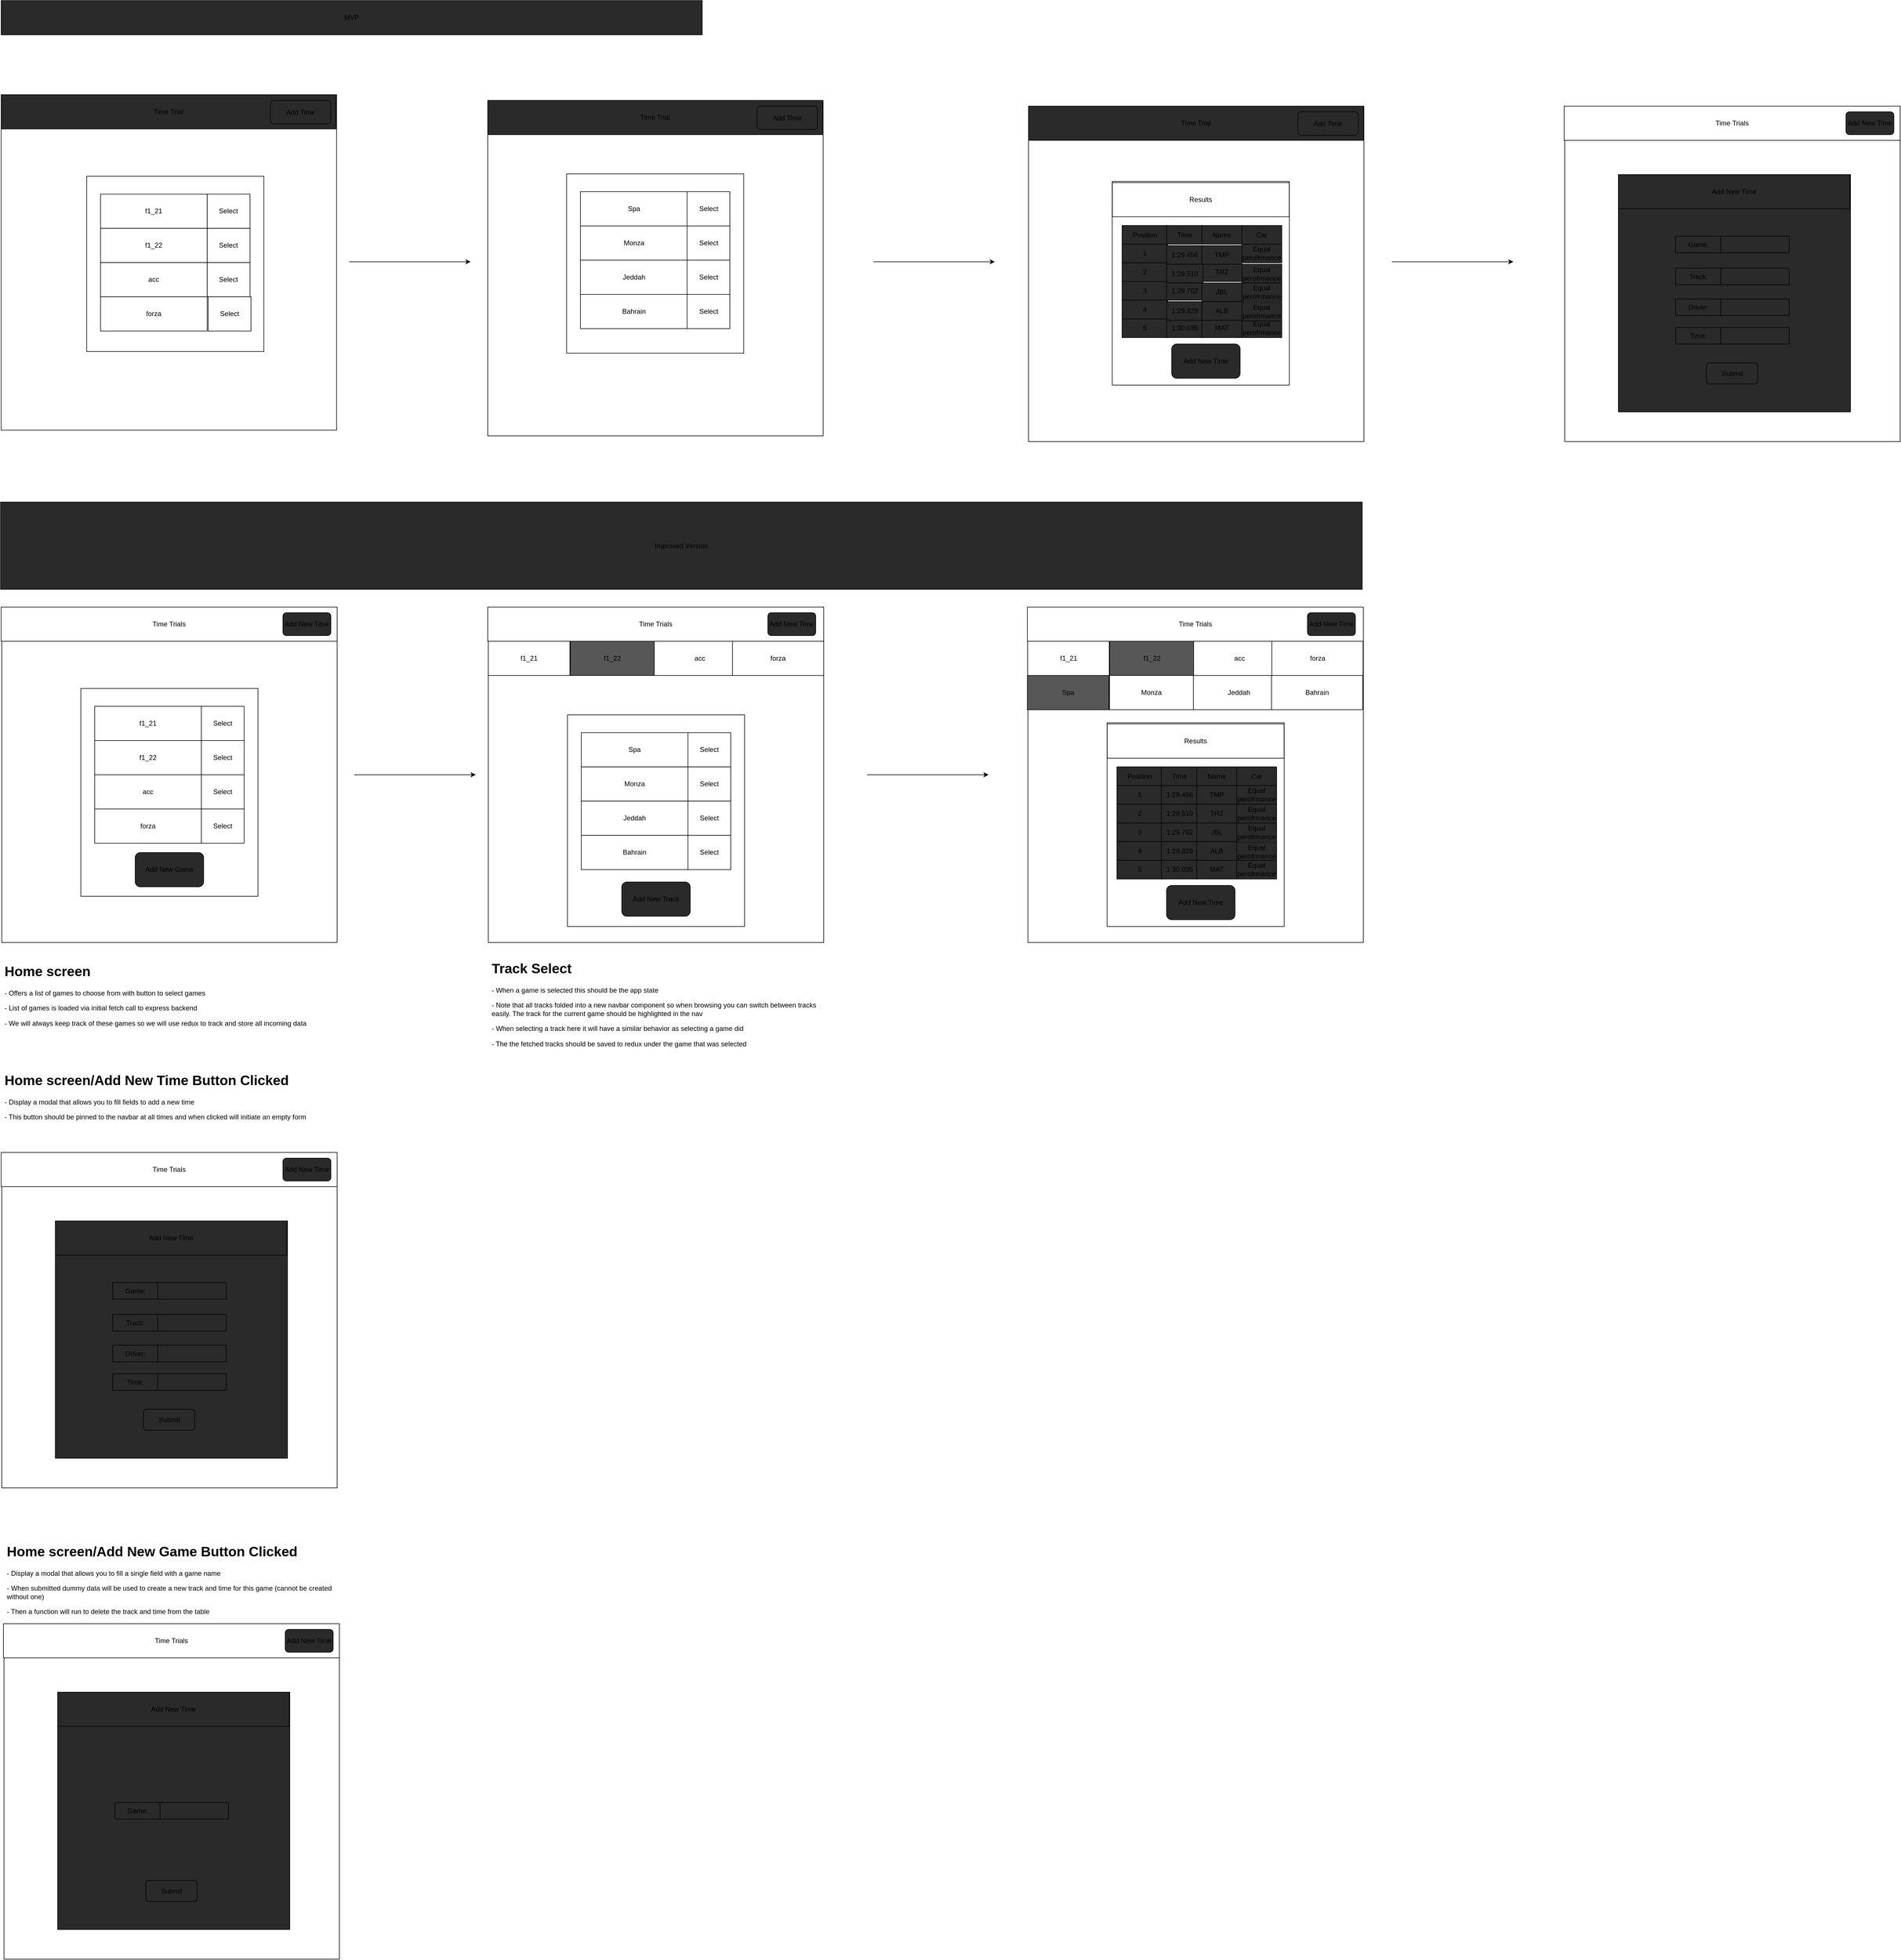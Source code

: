 <mxfile>
    <diagram id="E6WzANe-bvIu9jqoFTJZ" name="Page-1">
        <mxGraphModel dx="1384" dy="2900" grid="0" gridSize="10" guides="1" tooltips="1" connect="1" arrows="1" fold="1" page="0" pageScale="1" pageWidth="850" pageHeight="1100" math="0" shadow="0">
            <root>
                <mxCell id="0"/>
                <mxCell id="1" parent="0"/>
                <mxCell id="247" value="" style="whiteSpace=wrap;html=1;aspect=fixed;" vertex="1" parent="1">
                    <mxGeometry x="1887" y="-723" width="588" height="588" as="geometry"/>
                </mxCell>
                <mxCell id="2" value="" style="whiteSpace=wrap;html=1;aspect=fixed;" vertex="1" parent="1">
                    <mxGeometry x="87" y="155" width="588" height="588" as="geometry"/>
                </mxCell>
                <mxCell id="3" value="" style="rounded=0;whiteSpace=wrap;html=1;" vertex="1" parent="1">
                    <mxGeometry x="225.75" y="297.75" width="310.5" height="364.25" as="geometry"/>
                </mxCell>
                <mxCell id="4" value="f1_21" style="rounded=0;whiteSpace=wrap;html=1;" vertex="1" parent="1">
                    <mxGeometry x="250" y="329" width="187" height="60" as="geometry"/>
                </mxCell>
                <mxCell id="5" value="Time Trials" style="rounded=0;whiteSpace=wrap;html=1;" vertex="1" parent="1">
                    <mxGeometry x="86" y="155" width="589" height="60" as="geometry"/>
                </mxCell>
                <mxCell id="6" value="Select" style="rounded=0;whiteSpace=wrap;html=1;" vertex="1" parent="1">
                    <mxGeometry x="437" y="329" width="75" height="60" as="geometry"/>
                </mxCell>
                <mxCell id="7" value="f1_22" style="rounded=0;whiteSpace=wrap;html=1;" vertex="1" parent="1">
                    <mxGeometry x="250" y="389" width="187" height="60" as="geometry"/>
                </mxCell>
                <mxCell id="8" value="Select" style="rounded=0;whiteSpace=wrap;html=1;" vertex="1" parent="1">
                    <mxGeometry x="437" y="389" width="75" height="60" as="geometry"/>
                </mxCell>
                <mxCell id="9" value="acc" style="rounded=0;whiteSpace=wrap;html=1;" vertex="1" parent="1">
                    <mxGeometry x="250" y="449" width="187" height="60" as="geometry"/>
                </mxCell>
                <mxCell id="10" value="Select" style="rounded=0;whiteSpace=wrap;html=1;" vertex="1" parent="1">
                    <mxGeometry x="437" y="449" width="75" height="60" as="geometry"/>
                </mxCell>
                <mxCell id="11" value="forza" style="rounded=0;whiteSpace=wrap;html=1;" vertex="1" parent="1">
                    <mxGeometry x="250" y="509" width="187" height="60" as="geometry"/>
                </mxCell>
                <mxCell id="12" value="Select" style="rounded=0;whiteSpace=wrap;html=1;" vertex="1" parent="1">
                    <mxGeometry x="437" y="509" width="75" height="60" as="geometry"/>
                </mxCell>
                <mxCell id="13" value="" style="endArrow=classic;html=1;" edge="1" parent="1">
                    <mxGeometry width="50" height="50" relative="1" as="geometry">
                        <mxPoint x="705" y="449" as="sourcePoint"/>
                        <mxPoint x="918" y="449" as="targetPoint"/>
                    </mxGeometry>
                </mxCell>
                <mxCell id="14" value="" style="whiteSpace=wrap;html=1;aspect=fixed;" vertex="1" parent="1">
                    <mxGeometry x="940" y="155" width="588" height="588" as="geometry"/>
                </mxCell>
                <mxCell id="15" value="" style="rounded=0;whiteSpace=wrap;html=1;" vertex="1" parent="1">
                    <mxGeometry x="1078.75" y="344" width="310.5" height="371" as="geometry"/>
                </mxCell>
                <mxCell id="16" value="Spa" style="rounded=0;whiteSpace=wrap;html=1;" vertex="1" parent="1">
                    <mxGeometry x="1103" y="375.25" width="187" height="60" as="geometry"/>
                </mxCell>
                <mxCell id="17" value="Time Trials" style="rounded=0;whiteSpace=wrap;html=1;" vertex="1" parent="1">
                    <mxGeometry x="939" y="155" width="589" height="60" as="geometry"/>
                </mxCell>
                <mxCell id="18" value="Select" style="rounded=0;whiteSpace=wrap;html=1;" vertex="1" parent="1">
                    <mxGeometry x="1290" y="375.25" width="75" height="60" as="geometry"/>
                </mxCell>
                <mxCell id="19" value="Monza" style="rounded=0;whiteSpace=wrap;html=1;" vertex="1" parent="1">
                    <mxGeometry x="1103" y="435.25" width="187" height="60" as="geometry"/>
                </mxCell>
                <mxCell id="20" value="Select" style="rounded=0;whiteSpace=wrap;html=1;" vertex="1" parent="1">
                    <mxGeometry x="1290" y="435.25" width="75" height="60" as="geometry"/>
                </mxCell>
                <mxCell id="21" value="Jeddah" style="rounded=0;whiteSpace=wrap;html=1;" vertex="1" parent="1">
                    <mxGeometry x="1103" y="495.25" width="187" height="60" as="geometry"/>
                </mxCell>
                <mxCell id="22" value="Select" style="rounded=0;whiteSpace=wrap;html=1;" vertex="1" parent="1">
                    <mxGeometry x="1290" y="495.25" width="75" height="60" as="geometry"/>
                </mxCell>
                <mxCell id="23" value="Bahrain" style="rounded=0;whiteSpace=wrap;html=1;" vertex="1" parent="1">
                    <mxGeometry x="1103" y="555.25" width="187" height="60" as="geometry"/>
                </mxCell>
                <mxCell id="24" value="Select" style="rounded=0;whiteSpace=wrap;html=1;" vertex="1" parent="1">
                    <mxGeometry x="1290" y="555.25" width="75" height="60" as="geometry"/>
                </mxCell>
                <mxCell id="25" value="" style="rounded=0;whiteSpace=wrap;html=1;" vertex="1" parent="1">
                    <mxGeometry x="941" y="215" width="587" height="60" as="geometry"/>
                </mxCell>
                <mxCell id="26" value="f1_21" style="rounded=0;whiteSpace=wrap;html=1;" vertex="1" parent="1">
                    <mxGeometry x="940" y="215" width="143" height="60" as="geometry"/>
                </mxCell>
                <mxCell id="27" value="f1_22" style="rounded=0;whiteSpace=wrap;html=1;fillColor=#575757;" vertex="1" parent="1">
                    <mxGeometry x="1084" y="215" width="147" height="60" as="geometry"/>
                </mxCell>
                <mxCell id="28" value="acc" style="rounded=0;whiteSpace=wrap;html=1;" vertex="1" parent="1">
                    <mxGeometry x="1231" y="215" width="160" height="60" as="geometry"/>
                </mxCell>
                <mxCell id="29" value="forza" style="rounded=0;whiteSpace=wrap;html=1;" vertex="1" parent="1">
                    <mxGeometry x="1368" y="215" width="160" height="60" as="geometry"/>
                </mxCell>
                <mxCell id="30" value="" style="whiteSpace=wrap;html=1;aspect=fixed;" vertex="1" parent="1">
                    <mxGeometry x="1886" y="155" width="588" height="588" as="geometry"/>
                </mxCell>
                <mxCell id="31" value="" style="rounded=0;whiteSpace=wrap;html=1;" vertex="1" parent="1">
                    <mxGeometry x="2024.75" y="358" width="310.5" height="357" as="geometry"/>
                </mxCell>
                <mxCell id="33" value="Time Trials" style="rounded=0;whiteSpace=wrap;html=1;" vertex="1" parent="1">
                    <mxGeometry x="1885" y="155" width="589" height="60" as="geometry"/>
                </mxCell>
                <mxCell id="41" value="" style="rounded=0;whiteSpace=wrap;html=1;" vertex="1" parent="1">
                    <mxGeometry x="1887" y="215" width="587" height="60" as="geometry"/>
                </mxCell>
                <mxCell id="46" value="" style="endArrow=classic;html=1;" edge="1" parent="1">
                    <mxGeometry width="50" height="50" relative="1" as="geometry">
                        <mxPoint x="1604" y="449" as="sourcePoint"/>
                        <mxPoint x="1817" y="449" as="targetPoint"/>
                    </mxGeometry>
                </mxCell>
                <mxCell id="47" value="Spa" style="rounded=0;whiteSpace=wrap;html=1;fillColor=#575757;" vertex="1" parent="1">
                    <mxGeometry x="1885" y="275" width="143" height="60" as="geometry"/>
                </mxCell>
                <mxCell id="48" value="Monza" style="rounded=0;whiteSpace=wrap;html=1;" vertex="1" parent="1">
                    <mxGeometry x="2029" y="275" width="147" height="60" as="geometry"/>
                </mxCell>
                <mxCell id="49" value="Jeddah" style="rounded=0;whiteSpace=wrap;html=1;" vertex="1" parent="1">
                    <mxGeometry x="2176" y="275" width="160" height="60" as="geometry"/>
                </mxCell>
                <mxCell id="50" value="Bahrain" style="rounded=0;whiteSpace=wrap;html=1;" vertex="1" parent="1">
                    <mxGeometry x="2313" y="275" width="160" height="60" as="geometry"/>
                </mxCell>
                <mxCell id="51" value="&lt;h1&gt;Home screen&lt;/h1&gt;&lt;p&gt;- Offers a list of games to choose from with button to select games&lt;/p&gt;&lt;p&gt;- List of games is loaded via initial fetch call to express backend&lt;/p&gt;&lt;p&gt;- We will always keep track of these games so we will use redux to track and store all incoming data&lt;/p&gt;" style="text;html=1;strokeColor=none;fillColor=none;spacing=5;spacingTop=-20;whiteSpace=wrap;overflow=hidden;rounded=0;" vertex="1" parent="1">
                    <mxGeometry x="87" y="774" width="588" height="231" as="geometry"/>
                </mxCell>
                <mxCell id="52" value="&lt;h1&gt;Track Select&lt;/h1&gt;&lt;p&gt;- When a game is selected this should be the app state&lt;/p&gt;&lt;p&gt;- Note that all tracks folded into a new navbar component so when browsing you can switch between tracks easily. The track for the current game should be highlighted in the nav&lt;/p&gt;&lt;p&gt;- When selecting a track here it will have a similar behavior as selecting a game did&lt;/p&gt;&lt;p&gt;- The the fetched tracks should be saved to redux under the game that was selected&lt;/p&gt;&lt;p&gt;&lt;br&gt;&lt;/p&gt;&lt;p&gt;&lt;br&gt;&lt;/p&gt;" style="text;html=1;strokeColor=none;fillColor=none;spacing=5;spacingTop=-20;whiteSpace=wrap;overflow=hidden;rounded=0;" vertex="1" parent="1">
                    <mxGeometry x="941" y="769" width="591" height="231" as="geometry"/>
                </mxCell>
                <mxCell id="57" value="f1_21" style="rounded=0;whiteSpace=wrap;html=1;" vertex="1" parent="1">
                    <mxGeometry x="1885.5" y="215" width="143" height="60" as="geometry"/>
                </mxCell>
                <mxCell id="58" value="f1_22" style="rounded=0;whiteSpace=wrap;html=1;fillColor=#575757;" vertex="1" parent="1">
                    <mxGeometry x="2029.5" y="215" width="147" height="60" as="geometry"/>
                </mxCell>
                <mxCell id="59" value="acc" style="rounded=0;whiteSpace=wrap;html=1;" vertex="1" parent="1">
                    <mxGeometry x="2176.5" y="215" width="160" height="60" as="geometry"/>
                </mxCell>
                <mxCell id="60" value="forza" style="rounded=0;whiteSpace=wrap;html=1;" vertex="1" parent="1">
                    <mxGeometry x="2313.5" y="215" width="160" height="60" as="geometry"/>
                </mxCell>
                <mxCell id="61" value="Results" style="rounded=0;whiteSpace=wrap;html=1;" vertex="1" parent="1">
                    <mxGeometry x="2025" y="360" width="310" height="60" as="geometry"/>
                </mxCell>
                <mxCell id="62" value="" style="rounded=0;whiteSpace=wrap;html=1;fillColor=#2A2A2A;" vertex="1" parent="1">
                    <mxGeometry x="2042" y="435.25" width="277" height="32.75" as="geometry"/>
                </mxCell>
                <mxCell id="63" value="Position" style="rounded=0;whiteSpace=wrap;html=1;fillColor=#2A2A2A;" vertex="1" parent="1">
                    <mxGeometry x="2042" y="435.25" width="80" height="32.75" as="geometry"/>
                </mxCell>
                <mxCell id="64" value="Time" style="rounded=0;whiteSpace=wrap;html=1;fillColor=#2A2A2A;" vertex="1" parent="1">
                    <mxGeometry x="2120" y="435.25" width="64" height="32.75" as="geometry"/>
                </mxCell>
                <mxCell id="65" value="Name" style="rounded=0;whiteSpace=wrap;html=1;fillColor=#2A2A2A;" vertex="1" parent="1">
                    <mxGeometry x="2182" y="435.25" width="70" height="32.75" as="geometry"/>
                </mxCell>
                <mxCell id="66" value="Car" style="rounded=0;whiteSpace=wrap;html=1;fillColor=#2A2A2A;" vertex="1" parent="1">
                    <mxGeometry x="2252" y="435.25" width="70" height="32.75" as="geometry"/>
                </mxCell>
                <mxCell id="67" value="1" style="rounded=0;whiteSpace=wrap;html=1;fillColor=#2A2A2A;" vertex="1" parent="1">
                    <mxGeometry x="2042" y="468" width="80" height="32.75" as="geometry"/>
                </mxCell>
                <mxCell id="68" value="1:29.456" style="rounded=0;whiteSpace=wrap;html=1;fillColor=#2A2A2A;" vertex="1" parent="1">
                    <mxGeometry x="2120" y="468" width="64" height="32.75" as="geometry"/>
                </mxCell>
                <mxCell id="69" value="TMP" style="rounded=0;whiteSpace=wrap;html=1;fillColor=#2A2A2A;" vertex="1" parent="1">
                    <mxGeometry x="2182" y="468" width="70" height="32.75" as="geometry"/>
                </mxCell>
                <mxCell id="70" value="Equal perofrmance" style="rounded=0;whiteSpace=wrap;html=1;fillColor=#2A2A2A;" vertex="1" parent="1">
                    <mxGeometry x="2252" y="468" width="70" height="32.75" as="geometry"/>
                </mxCell>
                <mxCell id="71" value="2" style="rounded=0;whiteSpace=wrap;html=1;fillColor=#2A2A2A;" vertex="1" parent="1">
                    <mxGeometry x="2042" y="500.75" width="80" height="32.75" as="geometry"/>
                </mxCell>
                <mxCell id="72" value="1:29.510" style="rounded=0;whiteSpace=wrap;html=1;fillColor=#2A2A2A;" vertex="1" parent="1">
                    <mxGeometry x="2120" y="500.75" width="64" height="32.75" as="geometry"/>
                </mxCell>
                <mxCell id="73" value="TRZ" style="rounded=0;whiteSpace=wrap;html=1;fillColor=#2A2A2A;" vertex="1" parent="1">
                    <mxGeometry x="2182" y="500.75" width="70" height="32.75" as="geometry"/>
                </mxCell>
                <mxCell id="75" value="3" style="rounded=0;whiteSpace=wrap;html=1;fillColor=#2A2A2A;" vertex="1" parent="1">
                    <mxGeometry x="2042" y="533.5" width="80" height="32.75" as="geometry"/>
                </mxCell>
                <mxCell id="76" value="1:29.762" style="rounded=0;whiteSpace=wrap;html=1;fillColor=#2A2A2A;" vertex="1" parent="1">
                    <mxGeometry x="2120" y="533.5" width="64" height="32.75" as="geometry"/>
                </mxCell>
                <mxCell id="77" value="JBL" style="rounded=0;whiteSpace=wrap;html=1;fillColor=#2A2A2A;" vertex="1" parent="1">
                    <mxGeometry x="2182" y="533.5" width="70" height="32.75" as="geometry"/>
                </mxCell>
                <mxCell id="79" value="4" style="rounded=0;whiteSpace=wrap;html=1;fillColor=#2A2A2A;" vertex="1" parent="1">
                    <mxGeometry x="2042" y="566.25" width="80" height="32.75" as="geometry"/>
                </mxCell>
                <mxCell id="80" value="1:29.829" style="rounded=0;whiteSpace=wrap;html=1;fillColor=#2A2A2A;" vertex="1" parent="1">
                    <mxGeometry x="2120" y="566.25" width="64" height="32.75" as="geometry"/>
                </mxCell>
                <mxCell id="81" value="ALB" style="rounded=0;whiteSpace=wrap;html=1;fillColor=#2A2A2A;" vertex="1" parent="1">
                    <mxGeometry x="2182" y="566.25" width="70" height="32.75" as="geometry"/>
                </mxCell>
                <mxCell id="83" value="5" style="rounded=0;whiteSpace=wrap;html=1;fillColor=#2A2A2A;" vertex="1" parent="1">
                    <mxGeometry x="2042" y="599" width="80" height="32.75" as="geometry"/>
                </mxCell>
                <mxCell id="84" value="1:30.035" style="rounded=0;whiteSpace=wrap;html=1;fillColor=#2A2A2A;" vertex="1" parent="1">
                    <mxGeometry x="2120" y="599" width="64" height="32.75" as="geometry"/>
                </mxCell>
                <mxCell id="85" value="MAT" style="rounded=0;whiteSpace=wrap;html=1;fillColor=#2A2A2A;" vertex="1" parent="1">
                    <mxGeometry x="2182" y="599" width="70" height="32.75" as="geometry"/>
                </mxCell>
                <mxCell id="87" value="Equal perofrmance" style="rounded=0;whiteSpace=wrap;html=1;fillColor=#2A2A2A;" vertex="1" parent="1">
                    <mxGeometry x="2252" y="500.75" width="70" height="32.75" as="geometry"/>
                </mxCell>
                <mxCell id="88" value="Equal perofrmance" style="rounded=0;whiteSpace=wrap;html=1;fillColor=#2A2A2A;" vertex="1" parent="1">
                    <mxGeometry x="2252" y="533.5" width="70" height="32.75" as="geometry"/>
                </mxCell>
                <mxCell id="89" value="Equal perofrmance" style="rounded=0;whiteSpace=wrap;html=1;fillColor=#2A2A2A;" vertex="1" parent="1">
                    <mxGeometry x="2252" y="567.5" width="70" height="32.75" as="geometry"/>
                </mxCell>
                <mxCell id="90" value="Equal perofrmance" style="rounded=0;whiteSpace=wrap;html=1;fillColor=#2A2A2A;" vertex="1" parent="1">
                    <mxGeometry x="2252" y="599" width="70" height="32.75" as="geometry"/>
                </mxCell>
                <mxCell id="91" value="Add New Time" style="rounded=1;whiteSpace=wrap;html=1;fillColor=#2A2A2A;" vertex="1" parent="1">
                    <mxGeometry x="2129" y="643" width="120" height="60" as="geometry"/>
                </mxCell>
                <mxCell id="92" value="Add New Time" style="rounded=1;whiteSpace=wrap;html=1;fillColor=#2A2A2A;" vertex="1" parent="1">
                    <mxGeometry x="2376" y="165" width="84" height="40" as="geometry"/>
                </mxCell>
                <mxCell id="93" value="Add New Time" style="rounded=1;whiteSpace=wrap;html=1;fillColor=#2A2A2A;" vertex="1" parent="1">
                    <mxGeometry x="1430" y="165" width="84" height="40" as="geometry"/>
                </mxCell>
                <mxCell id="94" value="Add New Time" style="rounded=1;whiteSpace=wrap;html=1;fillColor=#2A2A2A;" vertex="1" parent="1">
                    <mxGeometry x="580" y="165" width="84" height="40" as="geometry"/>
                </mxCell>
                <mxCell id="95" value="Add New Track" style="rounded=1;whiteSpace=wrap;html=1;fillColor=#2A2A2A;" vertex="1" parent="1">
                    <mxGeometry x="1174" y="637" width="120" height="60" as="geometry"/>
                </mxCell>
                <mxCell id="96" value="Add New Game" style="rounded=1;whiteSpace=wrap;html=1;fillColor=#2A2A2A;" vertex="1" parent="1">
                    <mxGeometry x="321" y="585.38" width="120" height="60" as="geometry"/>
                </mxCell>
                <mxCell id="97" value="" style="whiteSpace=wrap;html=1;aspect=fixed;" vertex="1" parent="1">
                    <mxGeometry x="87" y="1111" width="588" height="588" as="geometry"/>
                </mxCell>
                <mxCell id="98" value="" style="rounded=0;whiteSpace=wrap;html=1;" vertex="1" parent="1">
                    <mxGeometry x="225.75" y="1253.75" width="310.5" height="364.25" as="geometry"/>
                </mxCell>
                <mxCell id="99" value="f1_21" style="rounded=0;whiteSpace=wrap;html=1;" vertex="1" parent="1">
                    <mxGeometry x="250" y="1285" width="187" height="60" as="geometry"/>
                </mxCell>
                <mxCell id="100" value="Time Trials" style="rounded=0;whiteSpace=wrap;html=1;" vertex="1" parent="1">
                    <mxGeometry x="86" y="1111" width="589" height="60" as="geometry"/>
                </mxCell>
                <mxCell id="101" value="Select" style="rounded=0;whiteSpace=wrap;html=1;" vertex="1" parent="1">
                    <mxGeometry x="437" y="1285" width="75" height="60" as="geometry"/>
                </mxCell>
                <mxCell id="102" value="f1_22" style="rounded=0;whiteSpace=wrap;html=1;" vertex="1" parent="1">
                    <mxGeometry x="250" y="1345" width="187" height="60" as="geometry"/>
                </mxCell>
                <mxCell id="103" value="Select" style="rounded=0;whiteSpace=wrap;html=1;" vertex="1" parent="1">
                    <mxGeometry x="437" y="1345" width="75" height="60" as="geometry"/>
                </mxCell>
                <mxCell id="104" value="acc" style="rounded=0;whiteSpace=wrap;html=1;" vertex="1" parent="1">
                    <mxGeometry x="250" y="1405" width="187" height="60" as="geometry"/>
                </mxCell>
                <mxCell id="105" value="Select" style="rounded=0;whiteSpace=wrap;html=1;" vertex="1" parent="1">
                    <mxGeometry x="437" y="1405" width="75" height="60" as="geometry"/>
                </mxCell>
                <mxCell id="106" value="forza" style="rounded=0;whiteSpace=wrap;html=1;" vertex="1" parent="1">
                    <mxGeometry x="250" y="1465" width="187" height="60" as="geometry"/>
                </mxCell>
                <mxCell id="107" value="Select" style="rounded=0;whiteSpace=wrap;html=1;" vertex="1" parent="1">
                    <mxGeometry x="437" y="1465" width="75" height="60" as="geometry"/>
                </mxCell>
                <mxCell id="108" value="Add New Time" style="rounded=1;whiteSpace=wrap;html=1;fillColor=#2A2A2A;" vertex="1" parent="1">
                    <mxGeometry x="580" y="1121" width="84" height="40" as="geometry"/>
                </mxCell>
                <mxCell id="109" value="Add New Game" style="rounded=1;whiteSpace=wrap;html=1;fillColor=#2A2A2A;" vertex="1" parent="1">
                    <mxGeometry x="321" y="1541.38" width="120" height="60" as="geometry"/>
                </mxCell>
                <mxCell id="110" value="&lt;h1&gt;Home screen/Add New Time Button Clicked&lt;/h1&gt;&lt;p&gt;- Display a modal that allows you to fill fields to add a new time&lt;/p&gt;&lt;p&gt;- This button should be pinned to the navbar at all times and when clicked will initiate an empty form&lt;/p&gt;&lt;p&gt;&lt;br&gt;&lt;/p&gt;" style="text;html=1;strokeColor=none;fillColor=none;spacing=5;spacingTop=-20;whiteSpace=wrap;overflow=hidden;rounded=0;" vertex="1" parent="1">
                    <mxGeometry x="87" y="965" width="588" height="124" as="geometry"/>
                </mxCell>
                <mxCell id="111" value="" style="rounded=0;whiteSpace=wrap;html=1;fillColor=#2A2A2A;" vertex="1" parent="1">
                    <mxGeometry x="181" y="1231" width="407" height="416" as="geometry"/>
                </mxCell>
                <mxCell id="112" value="Add New Time" style="rounded=0;whiteSpace=wrap;html=1;fillColor=#2A2A2A;" vertex="1" parent="1">
                    <mxGeometry x="181" y="1231" width="406" height="60" as="geometry"/>
                </mxCell>
                <mxCell id="113" value="Game:" style="rounded=0;whiteSpace=wrap;html=1;fillColor=#2A2A2A;" vertex="1" parent="1">
                    <mxGeometry x="281.5" y="1339" width="79" height="29" as="geometry"/>
                </mxCell>
                <mxCell id="114" value="" style="rounded=0;whiteSpace=wrap;html=1;fillColor=#2A2A2A;" vertex="1" parent="1">
                    <mxGeometry x="360.5" y="1339" width="120" height="29" as="geometry"/>
                </mxCell>
                <mxCell id="115" value="Track:" style="rounded=0;whiteSpace=wrap;html=1;fillColor=#2A2A2A;" vertex="1" parent="1">
                    <mxGeometry x="281.5" y="1395" width="79" height="29" as="geometry"/>
                </mxCell>
                <mxCell id="116" value="" style="rounded=0;whiteSpace=wrap;html=1;fillColor=#2A2A2A;" vertex="1" parent="1">
                    <mxGeometry x="360.5" y="1395" width="120" height="29" as="geometry"/>
                </mxCell>
                <mxCell id="117" value="Driver:" style="rounded=0;whiteSpace=wrap;html=1;fillColor=#2A2A2A;" vertex="1" parent="1">
                    <mxGeometry x="281.5" y="1449" width="79" height="29" as="geometry"/>
                </mxCell>
                <mxCell id="118" value="" style="rounded=0;whiteSpace=wrap;html=1;fillColor=#2A2A2A;" vertex="1" parent="1">
                    <mxGeometry x="360.5" y="1449" width="120" height="29" as="geometry"/>
                </mxCell>
                <mxCell id="119" value="Time:" style="rounded=0;whiteSpace=wrap;html=1;fillColor=#2A2A2A;" vertex="1" parent="1">
                    <mxGeometry x="281.5" y="1499" width="79" height="29" as="geometry"/>
                </mxCell>
                <mxCell id="120" value="" style="rounded=0;whiteSpace=wrap;html=1;fillColor=#2A2A2A;" vertex="1" parent="1">
                    <mxGeometry x="360.5" y="1499" width="120" height="29" as="geometry"/>
                </mxCell>
                <mxCell id="121" value="Submit" style="rounded=1;whiteSpace=wrap;html=1;fillColor=#2A2A2A;" vertex="1" parent="1">
                    <mxGeometry x="335.5" y="1561" width="90" height="37" as="geometry"/>
                </mxCell>
                <mxCell id="146" value="" style="whiteSpace=wrap;html=1;aspect=fixed;" vertex="1" parent="1">
                    <mxGeometry x="91" y="1937" width="588" height="588" as="geometry"/>
                </mxCell>
                <mxCell id="147" value="" style="rounded=0;whiteSpace=wrap;html=1;" vertex="1" parent="1">
                    <mxGeometry x="229.75" y="2079.75" width="310.5" height="364.25" as="geometry"/>
                </mxCell>
                <mxCell id="148" value="f1_21" style="rounded=0;whiteSpace=wrap;html=1;" vertex="1" parent="1">
                    <mxGeometry x="254" y="2111" width="187" height="60" as="geometry"/>
                </mxCell>
                <mxCell id="149" value="Time Trials" style="rounded=0;whiteSpace=wrap;html=1;" vertex="1" parent="1">
                    <mxGeometry x="90" y="1937" width="589" height="60" as="geometry"/>
                </mxCell>
                <mxCell id="150" value="Select" style="rounded=0;whiteSpace=wrap;html=1;" vertex="1" parent="1">
                    <mxGeometry x="441" y="2111" width="75" height="60" as="geometry"/>
                </mxCell>
                <mxCell id="151" value="f1_22" style="rounded=0;whiteSpace=wrap;html=1;" vertex="1" parent="1">
                    <mxGeometry x="254" y="2171" width="187" height="60" as="geometry"/>
                </mxCell>
                <mxCell id="152" value="Select" style="rounded=0;whiteSpace=wrap;html=1;" vertex="1" parent="1">
                    <mxGeometry x="441" y="2171" width="75" height="60" as="geometry"/>
                </mxCell>
                <mxCell id="153" value="acc" style="rounded=0;whiteSpace=wrap;html=1;" vertex="1" parent="1">
                    <mxGeometry x="254" y="2231" width="187" height="60" as="geometry"/>
                </mxCell>
                <mxCell id="154" value="Select" style="rounded=0;whiteSpace=wrap;html=1;" vertex="1" parent="1">
                    <mxGeometry x="441" y="2231" width="75" height="60" as="geometry"/>
                </mxCell>
                <mxCell id="155" value="forza" style="rounded=0;whiteSpace=wrap;html=1;" vertex="1" parent="1">
                    <mxGeometry x="254" y="2291" width="187" height="60" as="geometry"/>
                </mxCell>
                <mxCell id="156" value="Select" style="rounded=0;whiteSpace=wrap;html=1;" vertex="1" parent="1">
                    <mxGeometry x="441" y="2291" width="75" height="60" as="geometry"/>
                </mxCell>
                <mxCell id="157" value="Add New Time" style="rounded=1;whiteSpace=wrap;html=1;fillColor=#2A2A2A;" vertex="1" parent="1">
                    <mxGeometry x="584" y="1947" width="84" height="40" as="geometry"/>
                </mxCell>
                <mxCell id="158" value="Add New Game" style="rounded=1;whiteSpace=wrap;html=1;fillColor=#2A2A2A;" vertex="1" parent="1">
                    <mxGeometry x="325" y="2367.38" width="120" height="60" as="geometry"/>
                </mxCell>
                <mxCell id="159" value="&lt;h1&gt;Home screen/Add New Game Button Clicked&lt;/h1&gt;&lt;p&gt;- Display a modal that allows you to fill a single field with a game name&lt;/p&gt;&lt;p&gt;- When submitted dummy data will be used to create a new track and time for this game (cannot be created without one)&lt;/p&gt;&lt;p&gt;- Then a function will run to delete the track and time from the table&lt;/p&gt;" style="text;html=1;strokeColor=none;fillColor=none;spacing=5;spacingTop=-20;whiteSpace=wrap;overflow=hidden;rounded=0;" vertex="1" parent="1">
                    <mxGeometry x="91" y="1791" width="588" height="137" as="geometry"/>
                </mxCell>
                <mxCell id="160" value="" style="rounded=0;whiteSpace=wrap;html=1;fillColor=#2A2A2A;" vertex="1" parent="1">
                    <mxGeometry x="185" y="2057" width="407" height="416" as="geometry"/>
                </mxCell>
                <mxCell id="161" value="Add New Time" style="rounded=0;whiteSpace=wrap;html=1;fillColor=#2A2A2A;" vertex="1" parent="1">
                    <mxGeometry x="185" y="2057" width="406" height="60" as="geometry"/>
                </mxCell>
                <mxCell id="162" value="Game:" style="rounded=0;whiteSpace=wrap;html=1;fillColor=#2A2A2A;" vertex="1" parent="1">
                    <mxGeometry x="285.5" y="2250.5" width="79" height="29" as="geometry"/>
                </mxCell>
                <mxCell id="163" value="" style="rounded=0;whiteSpace=wrap;html=1;fillColor=#2A2A2A;" vertex="1" parent="1">
                    <mxGeometry x="364.5" y="2250.5" width="120" height="29" as="geometry"/>
                </mxCell>
                <mxCell id="170" value="Submit" style="rounded=1;whiteSpace=wrap;html=1;fillColor=#2A2A2A;" vertex="1" parent="1">
                    <mxGeometry x="339.5" y="2387" width="90" height="37" as="geometry"/>
                </mxCell>
                <mxCell id="171" value="Improved Version" style="rounded=0;whiteSpace=wrap;html=1;fillColor=#2A2A2A;" vertex="1" parent="1">
                    <mxGeometry x="85" y="-29" width="2387" height="153" as="geometry"/>
                </mxCell>
                <mxCell id="173" value="MVP" style="rounded=0;whiteSpace=wrap;html=1;fillColor=#2A2A2A;" vertex="1" parent="1">
                    <mxGeometry x="86" y="-908" width="1229" height="60" as="geometry"/>
                </mxCell>
                <mxCell id="175" value="" style="whiteSpace=wrap;html=1;aspect=fixed;" vertex="1" parent="1">
                    <mxGeometry x="86" y="-743" width="588" height="588" as="geometry"/>
                </mxCell>
                <mxCell id="176" value="Time Trial" style="rounded=0;whiteSpace=wrap;html=1;fillColor=#2A2A2A;" vertex="1" parent="1">
                    <mxGeometry x="86" y="-743" width="587" height="60" as="geometry"/>
                </mxCell>
                <mxCell id="177" value="Add Time" style="rounded=1;whiteSpace=wrap;html=1;fillColor=#2A2A2A;" vertex="1" parent="1">
                    <mxGeometry x="558" y="-733" width="106" height="41" as="geometry"/>
                </mxCell>
                <mxCell id="188" value="" style="rounded=0;whiteSpace=wrap;html=1;" vertex="1" parent="1">
                    <mxGeometry x="236" y="-600" width="310.5" height="307.12" as="geometry"/>
                </mxCell>
                <mxCell id="189" value="f1_21" style="rounded=0;whiteSpace=wrap;html=1;" vertex="1" parent="1">
                    <mxGeometry x="260.25" y="-568.75" width="187" height="60" as="geometry"/>
                </mxCell>
                <mxCell id="190" value="Select" style="rounded=0;whiteSpace=wrap;html=1;" vertex="1" parent="1">
                    <mxGeometry x="447.25" y="-568.75" width="75" height="60" as="geometry"/>
                </mxCell>
                <mxCell id="191" value="f1_22" style="rounded=0;whiteSpace=wrap;html=1;" vertex="1" parent="1">
                    <mxGeometry x="260.25" y="-508.75" width="187" height="60" as="geometry"/>
                </mxCell>
                <mxCell id="192" value="Select" style="rounded=0;whiteSpace=wrap;html=1;" vertex="1" parent="1">
                    <mxGeometry x="447.25" y="-508.75" width="75" height="60" as="geometry"/>
                </mxCell>
                <mxCell id="193" value="acc" style="rounded=0;whiteSpace=wrap;html=1;" vertex="1" parent="1">
                    <mxGeometry x="260.25" y="-448.75" width="187" height="60" as="geometry"/>
                </mxCell>
                <mxCell id="194" value="Select" style="rounded=0;whiteSpace=wrap;html=1;" vertex="1" parent="1">
                    <mxGeometry x="447.25" y="-448.75" width="75" height="60" as="geometry"/>
                </mxCell>
                <mxCell id="195" value="forza" style="rounded=0;whiteSpace=wrap;html=1;" vertex="1" parent="1">
                    <mxGeometry x="260.25" y="-388.75" width="187" height="60" as="geometry"/>
                </mxCell>
                <mxCell id="196" value="Select" style="rounded=0;whiteSpace=wrap;html=1;" vertex="1" parent="1">
                    <mxGeometry x="449" y="-388.75" width="75" height="60" as="geometry"/>
                </mxCell>
                <mxCell id="198" value="" style="whiteSpace=wrap;html=1;aspect=fixed;" vertex="1" parent="1">
                    <mxGeometry x="939" y="-733" width="588" height="588" as="geometry"/>
                </mxCell>
                <mxCell id="199" value="Time Trial" style="rounded=0;whiteSpace=wrap;html=1;fillColor=#2A2A2A;" vertex="1" parent="1">
                    <mxGeometry x="939" y="-733" width="587" height="60" as="geometry"/>
                </mxCell>
                <mxCell id="200" value="Add Time" style="rounded=1;whiteSpace=wrap;html=1;fillColor=#2A2A2A;" vertex="1" parent="1">
                    <mxGeometry x="1411" y="-723" width="106" height="41" as="geometry"/>
                </mxCell>
                <mxCell id="210" value="" style="endArrow=classic;html=1;" edge="1" parent="1">
                    <mxGeometry width="50" height="50" relative="1" as="geometry">
                        <mxPoint x="696" y="-450.18" as="sourcePoint"/>
                        <mxPoint x="909" y="-450.18" as="targetPoint"/>
                    </mxGeometry>
                </mxCell>
                <mxCell id="211" value="" style="rounded=0;whiteSpace=wrap;html=1;" vertex="1" parent="1">
                    <mxGeometry x="1077.25" y="-604.25" width="310.5" height="314.25" as="geometry"/>
                </mxCell>
                <mxCell id="212" value="Spa" style="rounded=0;whiteSpace=wrap;html=1;" vertex="1" parent="1">
                    <mxGeometry x="1101.5" y="-573" width="187" height="60" as="geometry"/>
                </mxCell>
                <mxCell id="213" value="Select" style="rounded=0;whiteSpace=wrap;html=1;" vertex="1" parent="1">
                    <mxGeometry x="1288.5" y="-573" width="75" height="60" as="geometry"/>
                </mxCell>
                <mxCell id="214" value="Monza" style="rounded=0;whiteSpace=wrap;html=1;" vertex="1" parent="1">
                    <mxGeometry x="1101.5" y="-513" width="187" height="60" as="geometry"/>
                </mxCell>
                <mxCell id="215" value="Select" style="rounded=0;whiteSpace=wrap;html=1;" vertex="1" parent="1">
                    <mxGeometry x="1288.5" y="-513" width="75" height="60" as="geometry"/>
                </mxCell>
                <mxCell id="216" value="Jeddah" style="rounded=0;whiteSpace=wrap;html=1;" vertex="1" parent="1">
                    <mxGeometry x="1101.5" y="-453" width="187" height="60" as="geometry"/>
                </mxCell>
                <mxCell id="217" value="Select" style="rounded=0;whiteSpace=wrap;html=1;" vertex="1" parent="1">
                    <mxGeometry x="1288.5" y="-453" width="75" height="60" as="geometry"/>
                </mxCell>
                <mxCell id="218" value="Bahrain" style="rounded=0;whiteSpace=wrap;html=1;" vertex="1" parent="1">
                    <mxGeometry x="1101.5" y="-393" width="187" height="60" as="geometry"/>
                </mxCell>
                <mxCell id="219" value="Select" style="rounded=0;whiteSpace=wrap;html=1;" vertex="1" parent="1">
                    <mxGeometry x="1288.5" y="-393" width="75" height="60" as="geometry"/>
                </mxCell>
                <mxCell id="220" value="" style="rounded=0;whiteSpace=wrap;html=1;" vertex="1" parent="1">
                    <mxGeometry x="2033.75" y="-591" width="310.5" height="357" as="geometry"/>
                </mxCell>
                <mxCell id="221" value="Results" style="rounded=0;whiteSpace=wrap;html=1;" vertex="1" parent="1">
                    <mxGeometry x="2034" y="-589" width="310" height="60" as="geometry"/>
                </mxCell>
                <mxCell id="222" value="Position" style="rounded=0;whiteSpace=wrap;html=1;fillColor=#2A2A2A;" vertex="1" parent="1">
                    <mxGeometry x="2051" y="-513.75" width="80" height="32.75" as="geometry"/>
                </mxCell>
                <mxCell id="223" value="Time" style="rounded=0;whiteSpace=wrap;html=1;fillColor=#2A2A2A;" vertex="1" parent="1">
                    <mxGeometry x="2129" y="-513.75" width="64" height="32.75" as="geometry"/>
                </mxCell>
                <mxCell id="224" value="Name" style="rounded=0;whiteSpace=wrap;html=1;fillColor=#2A2A2A;" vertex="1" parent="1">
                    <mxGeometry x="2191" y="-513.75" width="70" height="32.75" as="geometry"/>
                </mxCell>
                <mxCell id="225" value="Car" style="rounded=0;whiteSpace=wrap;html=1;fillColor=#2A2A2A;" vertex="1" parent="1">
                    <mxGeometry x="2261" y="-513.75" width="70" height="32.75" as="geometry"/>
                </mxCell>
                <mxCell id="226" value="1" style="rounded=0;whiteSpace=wrap;html=1;fillColor=#2A2A2A;" vertex="1" parent="1">
                    <mxGeometry x="2051" y="-481" width="80" height="32.75" as="geometry"/>
                </mxCell>
                <mxCell id="227" value="Equal perofrmance" style="rounded=0;whiteSpace=wrap;html=1;fillColor=#2A2A2A;" vertex="1" parent="1">
                    <mxGeometry x="2261" y="-481" width="70" height="32.75" as="geometry"/>
                </mxCell>
                <mxCell id="228" value="2" style="rounded=0;whiteSpace=wrap;html=1;fillColor=#2A2A2A;" vertex="1" parent="1">
                    <mxGeometry x="2051" y="-448.25" width="80" height="32.75" as="geometry"/>
                </mxCell>
                <mxCell id="229" value="TRZ" style="rounded=0;whiteSpace=wrap;html=1;fillColor=#2A2A2A;" vertex="1" parent="1">
                    <mxGeometry x="2191" y="-448.25" width="70" height="32.75" as="geometry"/>
                </mxCell>
                <mxCell id="230" value="3" style="rounded=0;whiteSpace=wrap;html=1;fillColor=#2A2A2A;" vertex="1" parent="1">
                    <mxGeometry x="2051" y="-415.5" width="80" height="32.75" as="geometry"/>
                </mxCell>
                <mxCell id="231" value="1:29.762" style="rounded=0;whiteSpace=wrap;html=1;fillColor=#2A2A2A;" vertex="1" parent="1">
                    <mxGeometry x="2129" y="-415.5" width="64" height="32.75" as="geometry"/>
                </mxCell>
                <mxCell id="232" value="4" style="rounded=0;whiteSpace=wrap;html=1;fillColor=#2A2A2A;" vertex="1" parent="1">
                    <mxGeometry x="2051" y="-382.75" width="80" height="32.75" as="geometry"/>
                </mxCell>
                <mxCell id="233" value="5" style="rounded=0;whiteSpace=wrap;html=1;fillColor=#2A2A2A;" vertex="1" parent="1">
                    <mxGeometry x="2051" y="-350" width="80" height="32.75" as="geometry"/>
                </mxCell>
                <mxCell id="234" value="1:30.035" style="rounded=0;whiteSpace=wrap;html=1;fillColor=#2A2A2A;" vertex="1" parent="1">
                    <mxGeometry x="2129" y="-350" width="64" height="32.75" as="geometry"/>
                </mxCell>
                <mxCell id="235" value="MAT" style="rounded=0;whiteSpace=wrap;html=1;fillColor=#2A2A2A;" vertex="1" parent="1">
                    <mxGeometry x="2191" y="-350" width="70" height="32.75" as="geometry"/>
                </mxCell>
                <mxCell id="236" value="Equal perofrmance" style="rounded=0;whiteSpace=wrap;html=1;fillColor=#2A2A2A;" vertex="1" parent="1">
                    <mxGeometry x="2261" y="-350" width="70" height="32.75" as="geometry"/>
                </mxCell>
                <mxCell id="237" value="Add New Time" style="rounded=1;whiteSpace=wrap;html=1;fillColor=#2A2A2A;" vertex="1" parent="1">
                    <mxGeometry x="2138" y="-306" width="120" height="60" as="geometry"/>
                </mxCell>
                <mxCell id="238" value="1:29.456" style="rounded=0;whiteSpace=wrap;html=1;fillColor=#2A2A2A;" vertex="1" parent="1">
                    <mxGeometry x="2129" y="-478.62" width="64" height="32.75" as="geometry"/>
                </mxCell>
                <mxCell id="239" value="TMP" style="rounded=0;whiteSpace=wrap;html=1;fillColor=#2A2A2A;" vertex="1" parent="1">
                    <mxGeometry x="2191" y="-478.62" width="70" height="32.75" as="geometry"/>
                </mxCell>
                <mxCell id="240" value="1:29.510" style="rounded=0;whiteSpace=wrap;html=1;fillColor=#2A2A2A;" vertex="1" parent="1">
                    <mxGeometry x="2129" y="-445.87" width="64" height="32.75" as="geometry"/>
                </mxCell>
                <mxCell id="241" value="JBL" style="rounded=0;whiteSpace=wrap;html=1;fillColor=#2A2A2A;" vertex="1" parent="1">
                    <mxGeometry x="2191" y="-413.12" width="70" height="32.75" as="geometry"/>
                </mxCell>
                <mxCell id="242" value="1:29.829" style="rounded=0;whiteSpace=wrap;html=1;fillColor=#2A2A2A;" vertex="1" parent="1">
                    <mxGeometry x="2129" y="-380.37" width="64" height="32.75" as="geometry"/>
                </mxCell>
                <mxCell id="243" value="ALB" style="rounded=0;whiteSpace=wrap;html=1;fillColor=#2A2A2A;" vertex="1" parent="1">
                    <mxGeometry x="2191" y="-380.37" width="70" height="32.75" as="geometry"/>
                </mxCell>
                <mxCell id="244" value="Equal perofrmance" style="rounded=0;whiteSpace=wrap;html=1;fillColor=#2A2A2A;" vertex="1" parent="1">
                    <mxGeometry x="2261" y="-445.87" width="70" height="32.75" as="geometry"/>
                </mxCell>
                <mxCell id="245" value="Equal perofrmance" style="rounded=0;whiteSpace=wrap;html=1;fillColor=#2A2A2A;" vertex="1" parent="1">
                    <mxGeometry x="2261" y="-413.12" width="70" height="32.75" as="geometry"/>
                </mxCell>
                <mxCell id="246" value="Equal perofrmance" style="rounded=0;whiteSpace=wrap;html=1;fillColor=#2A2A2A;" vertex="1" parent="1">
                    <mxGeometry x="2261" y="-379.12" width="70" height="32.75" as="geometry"/>
                </mxCell>
                <mxCell id="248" value="Time Trial" style="rounded=0;whiteSpace=wrap;html=1;fillColor=#2A2A2A;" vertex="1" parent="1">
                    <mxGeometry x="1887" y="-723" width="587" height="60" as="geometry"/>
                </mxCell>
                <mxCell id="249" value="Add Time" style="rounded=1;whiteSpace=wrap;html=1;fillColor=#2A2A2A;" vertex="1" parent="1">
                    <mxGeometry x="2359" y="-713" width="106" height="41" as="geometry"/>
                </mxCell>
                <mxCell id="259" value="" style="endArrow=classic;html=1;" edge="1" parent="1">
                    <mxGeometry width="50" height="50" relative="1" as="geometry">
                        <mxPoint x="1615" y="-450.18" as="sourcePoint"/>
                        <mxPoint x="1828" y="-450.18" as="targetPoint"/>
                    </mxGeometry>
                </mxCell>
                <mxCell id="260" value="" style="whiteSpace=wrap;html=1;aspect=fixed;" vertex="1" parent="1">
                    <mxGeometry x="2827" y="-723" width="588" height="588" as="geometry"/>
                </mxCell>
                <mxCell id="261" value="" style="rounded=0;whiteSpace=wrap;html=1;" vertex="1" parent="1">
                    <mxGeometry x="2965.75" y="-580.25" width="310.5" height="364.25" as="geometry"/>
                </mxCell>
                <mxCell id="262" value="f1_21" style="rounded=0;whiteSpace=wrap;html=1;" vertex="1" parent="1">
                    <mxGeometry x="2990" y="-549" width="187" height="60" as="geometry"/>
                </mxCell>
                <mxCell id="263" value="Time Trials" style="rounded=0;whiteSpace=wrap;html=1;" vertex="1" parent="1">
                    <mxGeometry x="2826" y="-723" width="589" height="60" as="geometry"/>
                </mxCell>
                <mxCell id="264" value="Select" style="rounded=0;whiteSpace=wrap;html=1;" vertex="1" parent="1">
                    <mxGeometry x="3177" y="-549" width="75" height="60" as="geometry"/>
                </mxCell>
                <mxCell id="265" value="f1_22" style="rounded=0;whiteSpace=wrap;html=1;" vertex="1" parent="1">
                    <mxGeometry x="2990" y="-489" width="187" height="60" as="geometry"/>
                </mxCell>
                <mxCell id="266" value="Select" style="rounded=0;whiteSpace=wrap;html=1;" vertex="1" parent="1">
                    <mxGeometry x="3177" y="-489" width="75" height="60" as="geometry"/>
                </mxCell>
                <mxCell id="267" value="acc" style="rounded=0;whiteSpace=wrap;html=1;" vertex="1" parent="1">
                    <mxGeometry x="2990" y="-429" width="187" height="60" as="geometry"/>
                </mxCell>
                <mxCell id="268" value="Select" style="rounded=0;whiteSpace=wrap;html=1;" vertex="1" parent="1">
                    <mxGeometry x="3177" y="-429" width="75" height="60" as="geometry"/>
                </mxCell>
                <mxCell id="269" value="forza" style="rounded=0;whiteSpace=wrap;html=1;" vertex="1" parent="1">
                    <mxGeometry x="2990" y="-369" width="187" height="60" as="geometry"/>
                </mxCell>
                <mxCell id="270" value="Select" style="rounded=0;whiteSpace=wrap;html=1;" vertex="1" parent="1">
                    <mxGeometry x="3177" y="-369" width="75" height="60" as="geometry"/>
                </mxCell>
                <mxCell id="271" value="Add New Time" style="rounded=1;whiteSpace=wrap;html=1;fillColor=#2A2A2A;" vertex="1" parent="1">
                    <mxGeometry x="3320" y="-713" width="84" height="40" as="geometry"/>
                </mxCell>
                <mxCell id="272" value="Add New Game" style="rounded=1;whiteSpace=wrap;html=1;fillColor=#2A2A2A;" vertex="1" parent="1">
                    <mxGeometry x="3061" y="-292.62" width="120" height="60" as="geometry"/>
                </mxCell>
                <mxCell id="273" value="" style="rounded=0;whiteSpace=wrap;html=1;fillColor=#2A2A2A;" vertex="1" parent="1">
                    <mxGeometry x="2921" y="-603" width="407" height="416" as="geometry"/>
                </mxCell>
                <mxCell id="274" value="Add New Time" style="rounded=0;whiteSpace=wrap;html=1;fillColor=#2A2A2A;" vertex="1" parent="1">
                    <mxGeometry x="2921" y="-603" width="406" height="60" as="geometry"/>
                </mxCell>
                <mxCell id="275" value="Game:" style="rounded=0;whiteSpace=wrap;html=1;fillColor=#2A2A2A;" vertex="1" parent="1">
                    <mxGeometry x="3021.5" y="-495" width="79" height="29" as="geometry"/>
                </mxCell>
                <mxCell id="276" value="" style="rounded=0;whiteSpace=wrap;html=1;fillColor=#2A2A2A;" vertex="1" parent="1">
                    <mxGeometry x="3100.5" y="-495" width="120" height="29" as="geometry"/>
                </mxCell>
                <mxCell id="277" value="Track:" style="rounded=0;whiteSpace=wrap;html=1;fillColor=#2A2A2A;" vertex="1" parent="1">
                    <mxGeometry x="3021.5" y="-439" width="79" height="29" as="geometry"/>
                </mxCell>
                <mxCell id="278" value="" style="rounded=0;whiteSpace=wrap;html=1;fillColor=#2A2A2A;" vertex="1" parent="1">
                    <mxGeometry x="3100.5" y="-439" width="120" height="29" as="geometry"/>
                </mxCell>
                <mxCell id="279" value="Driver:" style="rounded=0;whiteSpace=wrap;html=1;fillColor=#2A2A2A;" vertex="1" parent="1">
                    <mxGeometry x="3021.5" y="-385" width="79" height="29" as="geometry"/>
                </mxCell>
                <mxCell id="280" value="" style="rounded=0;whiteSpace=wrap;html=1;fillColor=#2A2A2A;" vertex="1" parent="1">
                    <mxGeometry x="3100.5" y="-385" width="120" height="29" as="geometry"/>
                </mxCell>
                <mxCell id="281" value="Time:" style="rounded=0;whiteSpace=wrap;html=1;fillColor=#2A2A2A;" vertex="1" parent="1">
                    <mxGeometry x="3021.5" y="-335" width="79" height="29" as="geometry"/>
                </mxCell>
                <mxCell id="282" value="" style="rounded=0;whiteSpace=wrap;html=1;fillColor=#2A2A2A;" vertex="1" parent="1">
                    <mxGeometry x="3100.5" y="-335" width="120" height="29" as="geometry"/>
                </mxCell>
                <mxCell id="283" value="Submit" style="rounded=1;whiteSpace=wrap;html=1;fillColor=#2A2A2A;" vertex="1" parent="1">
                    <mxGeometry x="3075.5" y="-273" width="90" height="37" as="geometry"/>
                </mxCell>
                <mxCell id="284" value="" style="endArrow=classic;html=1;" edge="1" parent="1">
                    <mxGeometry width="50" height="50" relative="1" as="geometry">
                        <mxPoint x="2524" y="-450.18" as="sourcePoint"/>
                        <mxPoint x="2737.0" y="-450.18" as="targetPoint"/>
                    </mxGeometry>
                </mxCell>
            </root>
        </mxGraphModel>
    </diagram>
</mxfile>